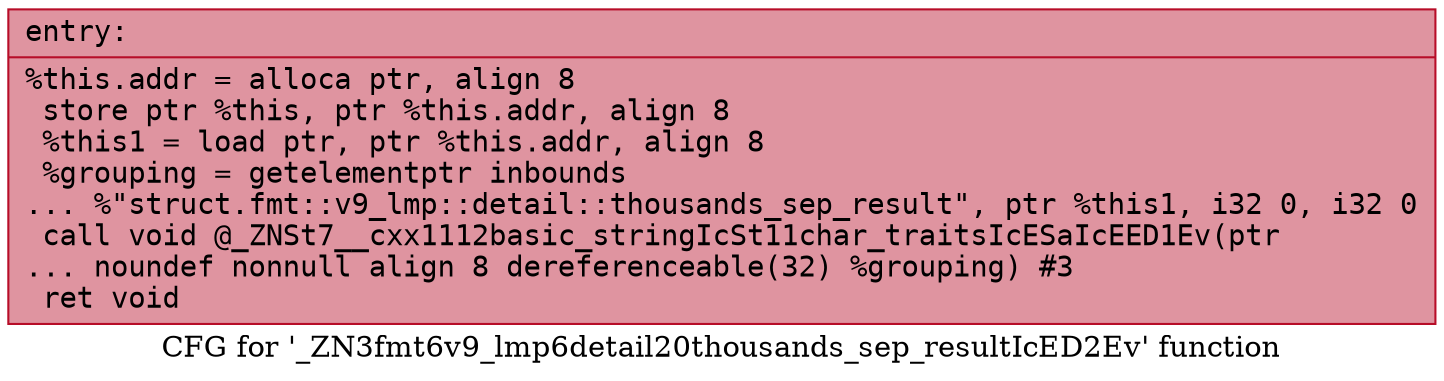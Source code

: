 digraph "CFG for '_ZN3fmt6v9_lmp6detail20thousands_sep_resultIcED2Ev' function" {
	label="CFG for '_ZN3fmt6v9_lmp6detail20thousands_sep_resultIcED2Ev' function";

	Node0x556bfece76c0 [shape=record,color="#b70d28ff", style=filled, fillcolor="#b70d2870" fontname="Courier",label="{entry:\l|  %this.addr = alloca ptr, align 8\l  store ptr %this, ptr %this.addr, align 8\l  %this1 = load ptr, ptr %this.addr, align 8\l  %grouping = getelementptr inbounds\l... %\"struct.fmt::v9_lmp::detail::thousands_sep_result\", ptr %this1, i32 0, i32 0\l  call void @_ZNSt7__cxx1112basic_stringIcSt11char_traitsIcESaIcEED1Ev(ptr\l... noundef nonnull align 8 dereferenceable(32) %grouping) #3\l  ret void\l}"];
}
